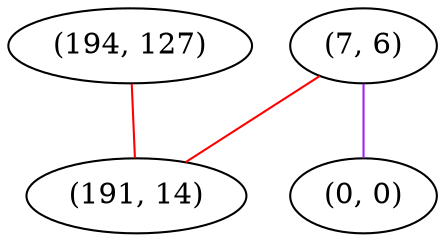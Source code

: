 graph "" {
"(194, 127)";
"(7, 6)";
"(0, 0)";
"(191, 14)";
"(194, 127)" -- "(191, 14)"  [color=red, key=0, weight=1];
"(7, 6)" -- "(191, 14)"  [color=red, key=0, weight=1];
"(7, 6)" -- "(0, 0)"  [color=purple, key=0, weight=4];
}
